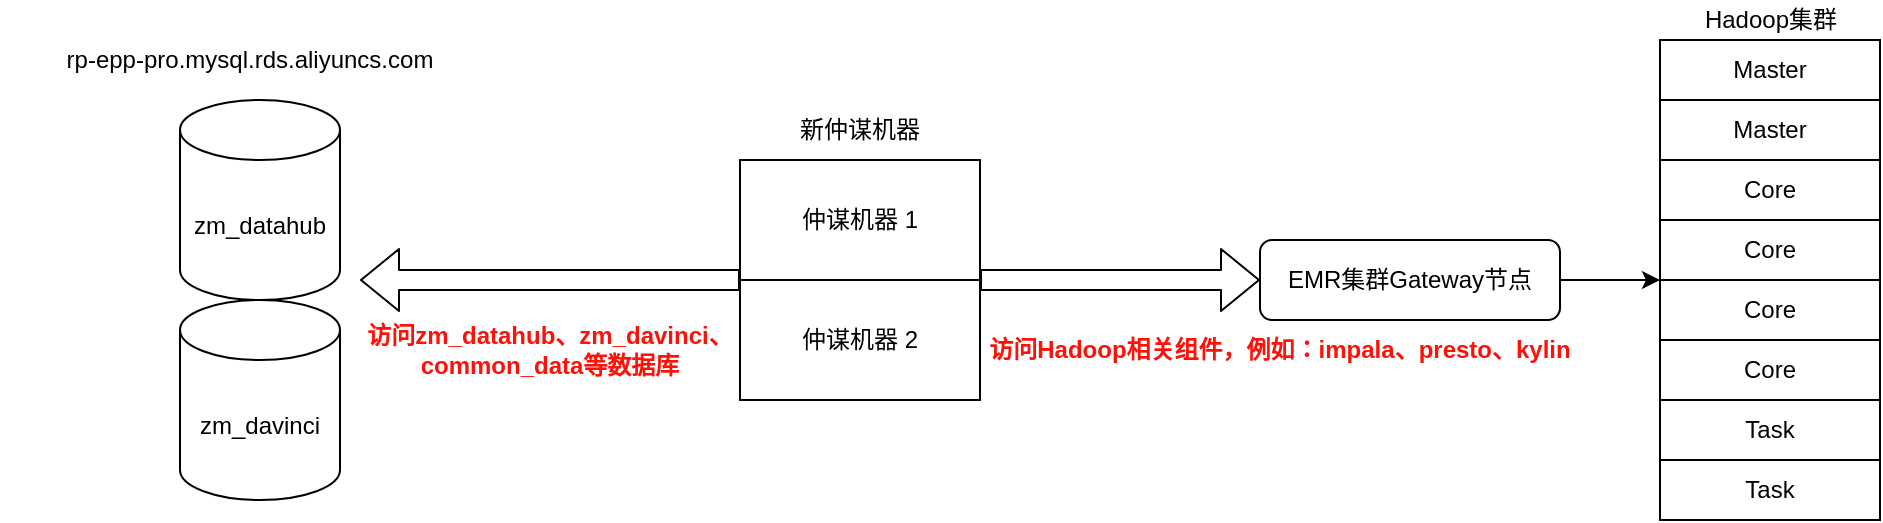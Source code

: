 <mxfile version="13.10.4" type="github">
  <diagram id="U6srqt75170l28uQUDtd" name="第 1 页">
    <mxGraphModel dx="1426" dy="803" grid="1" gridSize="10" guides="1" tooltips="1" connect="1" arrows="1" fold="1" page="1" pageScale="1" pageWidth="1169" pageHeight="1654" math="0" shadow="0">
      <root>
        <mxCell id="0" />
        <mxCell id="1" parent="0" />
        <mxCell id="2eTBFEBDB5hamMIv9L25-3" value="&lt;span&gt;EMR集群Gateway节点&lt;/span&gt;" style="rounded=1;whiteSpace=wrap;html=1;" vertex="1" parent="1">
          <mxGeometry x="660" y="340" width="150" height="40" as="geometry" />
        </mxCell>
        <mxCell id="2eTBFEBDB5hamMIv9L25-14" value="" style="group" vertex="1" connectable="0" parent="1">
          <mxGeometry x="860" y="220" width="110" height="260" as="geometry" />
        </mxCell>
        <mxCell id="2eTBFEBDB5hamMIv9L25-5" value="Master" style="rounded=0;whiteSpace=wrap;html=1;" vertex="1" parent="2eTBFEBDB5hamMIv9L25-14">
          <mxGeometry y="20" width="110" height="30" as="geometry" />
        </mxCell>
        <mxCell id="2eTBFEBDB5hamMIv9L25-6" value="Master" style="rounded=0;whiteSpace=wrap;html=1;" vertex="1" parent="2eTBFEBDB5hamMIv9L25-14">
          <mxGeometry y="50" width="110" height="30" as="geometry" />
        </mxCell>
        <mxCell id="2eTBFEBDB5hamMIv9L25-7" value="Core" style="rounded=0;whiteSpace=wrap;html=1;" vertex="1" parent="2eTBFEBDB5hamMIv9L25-14">
          <mxGeometry y="80" width="110" height="30" as="geometry" />
        </mxCell>
        <mxCell id="2eTBFEBDB5hamMIv9L25-8" value="&lt;span&gt;Core&lt;/span&gt;" style="rounded=0;whiteSpace=wrap;html=1;" vertex="1" parent="2eTBFEBDB5hamMIv9L25-14">
          <mxGeometry y="110" width="110" height="30" as="geometry" />
        </mxCell>
        <mxCell id="2eTBFEBDB5hamMIv9L25-9" value="&lt;span&gt;Core&lt;/span&gt;" style="rounded=0;whiteSpace=wrap;html=1;" vertex="1" parent="2eTBFEBDB5hamMIv9L25-14">
          <mxGeometry y="140" width="110" height="30" as="geometry" />
        </mxCell>
        <mxCell id="2eTBFEBDB5hamMIv9L25-10" value="&lt;span&gt;Core&lt;/span&gt;" style="rounded=0;whiteSpace=wrap;html=1;" vertex="1" parent="2eTBFEBDB5hamMIv9L25-14">
          <mxGeometry y="170" width="110" height="30" as="geometry" />
        </mxCell>
        <mxCell id="2eTBFEBDB5hamMIv9L25-11" value="Task" style="rounded=0;whiteSpace=wrap;html=1;" vertex="1" parent="2eTBFEBDB5hamMIv9L25-14">
          <mxGeometry y="200" width="110" height="30" as="geometry" />
        </mxCell>
        <mxCell id="2eTBFEBDB5hamMIv9L25-12" value="&lt;span&gt;Task&lt;/span&gt;" style="rounded=0;whiteSpace=wrap;html=1;" vertex="1" parent="2eTBFEBDB5hamMIv9L25-14">
          <mxGeometry y="230" width="110" height="30" as="geometry" />
        </mxCell>
        <mxCell id="2eTBFEBDB5hamMIv9L25-13" value="Hadoop集群" style="text;html=1;strokeColor=none;fillColor=none;align=center;verticalAlign=middle;whiteSpace=wrap;rounded=0;" vertex="1" parent="2eTBFEBDB5hamMIv9L25-14">
          <mxGeometry x="17.5" width="75" height="20" as="geometry" />
        </mxCell>
        <mxCell id="2eTBFEBDB5hamMIv9L25-15" value="" style="group" vertex="1" connectable="0" parent="1">
          <mxGeometry x="400" y="300" width="120" height="120" as="geometry" />
        </mxCell>
        <mxCell id="2eTBFEBDB5hamMIv9L25-1" value="仲谋机器 1" style="rounded=0;whiteSpace=wrap;html=1;" vertex="1" parent="2eTBFEBDB5hamMIv9L25-15">
          <mxGeometry width="120" height="60" as="geometry" />
        </mxCell>
        <mxCell id="2eTBFEBDB5hamMIv9L25-2" value="&lt;span&gt;仲谋机器 2&lt;/span&gt;" style="rounded=0;whiteSpace=wrap;html=1;" vertex="1" parent="2eTBFEBDB5hamMIv9L25-15">
          <mxGeometry y="60" width="120" height="60" as="geometry" />
        </mxCell>
        <mxCell id="2eTBFEBDB5hamMIv9L25-25" value="" style="group" vertex="1" connectable="0" parent="1">
          <mxGeometry x="30" y="240" width="250" height="230" as="geometry" />
        </mxCell>
        <mxCell id="2eTBFEBDB5hamMIv9L25-20" value="zm_datahub" style="shape=cylinder3;whiteSpace=wrap;html=1;boundedLbl=1;backgroundOutline=1;size=15;" vertex="1" parent="2eTBFEBDB5hamMIv9L25-25">
          <mxGeometry x="90" y="30" width="80" height="100" as="geometry" />
        </mxCell>
        <mxCell id="2eTBFEBDB5hamMIv9L25-21" value="rp-epp-pro.mysql.rds.aliyuncs.com" style="text;html=1;strokeColor=none;fillColor=none;align=center;verticalAlign=middle;whiteSpace=wrap;rounded=0;" vertex="1" parent="2eTBFEBDB5hamMIv9L25-25">
          <mxGeometry width="250" height="20" as="geometry" />
        </mxCell>
        <mxCell id="2eTBFEBDB5hamMIv9L25-22" value="zm_davinci" style="shape=cylinder3;whiteSpace=wrap;html=1;boundedLbl=1;backgroundOutline=1;size=15;" vertex="1" parent="2eTBFEBDB5hamMIv9L25-25">
          <mxGeometry x="90" y="130" width="80" height="100" as="geometry" />
        </mxCell>
        <mxCell id="2eTBFEBDB5hamMIv9L25-27" value="" style="endArrow=classic;html=1;exitX=1;exitY=0.5;exitDx=0;exitDy=0;entryX=0;entryY=0;entryDx=0;entryDy=0;" edge="1" parent="1" source="2eTBFEBDB5hamMIv9L25-3" target="2eTBFEBDB5hamMIv9L25-9">
          <mxGeometry width="50" height="50" relative="1" as="geometry">
            <mxPoint x="780" y="530" as="sourcePoint" />
            <mxPoint x="830" y="480" as="targetPoint" />
          </mxGeometry>
        </mxCell>
        <mxCell id="2eTBFEBDB5hamMIv9L25-28" value="" style="shape=flexArrow;endArrow=classic;html=1;exitX=1;exitY=0;exitDx=0;exitDy=0;entryX=0;entryY=0.5;entryDx=0;entryDy=0;" edge="1" parent="1" source="2eTBFEBDB5hamMIv9L25-2" target="2eTBFEBDB5hamMIv9L25-3">
          <mxGeometry width="50" height="50" relative="1" as="geometry">
            <mxPoint x="530" y="570" as="sourcePoint" />
            <mxPoint x="580" y="520" as="targetPoint" />
          </mxGeometry>
        </mxCell>
        <mxCell id="2eTBFEBDB5hamMIv9L25-29" value="" style="shape=flexArrow;endArrow=classic;html=1;exitX=0;exitY=1;exitDx=0;exitDy=0;" edge="1" parent="1" source="2eTBFEBDB5hamMIv9L25-1">
          <mxGeometry width="50" height="50" relative="1" as="geometry">
            <mxPoint x="280" y="510" as="sourcePoint" />
            <mxPoint x="210" y="360" as="targetPoint" />
          </mxGeometry>
        </mxCell>
        <mxCell id="2eTBFEBDB5hamMIv9L25-30" value="新仲谋机器" style="text;html=1;strokeColor=none;fillColor=none;align=center;verticalAlign=middle;whiteSpace=wrap;rounded=0;" vertex="1" parent="1">
          <mxGeometry x="420" y="275" width="80" height="20" as="geometry" />
        </mxCell>
        <mxCell id="2eTBFEBDB5hamMIv9L25-31" value="&lt;font color=&quot;#ff1008&quot;&gt;&lt;b&gt;访问Hadoop相关组件，例如：impala、presto、kylin&lt;/b&gt;&lt;/font&gt;" style="text;html=1;strokeColor=none;fillColor=none;align=center;verticalAlign=middle;whiteSpace=wrap;rounded=0;" vertex="1" parent="1">
          <mxGeometry x="510" y="380" width="320" height="30" as="geometry" />
        </mxCell>
        <mxCell id="2eTBFEBDB5hamMIv9L25-32" value="&lt;font color=&quot;#ff1008&quot;&gt;&lt;b&gt;访问zm_datahub、zm_davinci、common_data等数据库&lt;/b&gt;&lt;/font&gt;" style="text;html=1;strokeColor=none;fillColor=none;align=center;verticalAlign=middle;whiteSpace=wrap;rounded=0;" vertex="1" parent="1">
          <mxGeometry x="210" y="380" width="190" height="30" as="geometry" />
        </mxCell>
      </root>
    </mxGraphModel>
  </diagram>
</mxfile>
